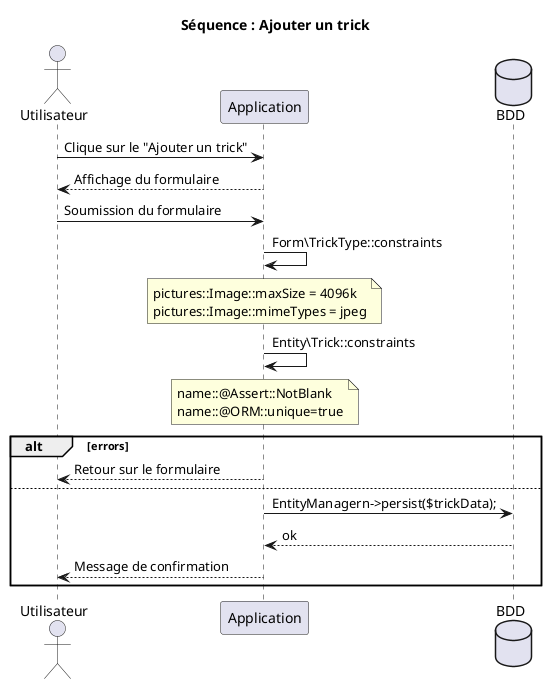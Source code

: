 @startuml
title Séquence : Ajouter un trick
actor Utilisateur
participant Application
database BDD
Utilisateur -> Application : Clique sur le "Ajouter un trick"
Application --> Utilisateur : Affichage du formulaire
Utilisateur -> Application : Soumission du formulaire
Application -> Application : Form\TrickType::constraints
note over Application
pictures::Image::maxSize = 4096k
pictures::Image::mimeTypes = jpeg
end note
Application -> Application : Entity\Trick::constraints
note over Application
name::@Assert::NotBlank
name::@ORM::unique=true
end note
alt errors
Application --> Utilisateur : Retour sur le formulaire
else
Application -> BDD : EntityManagern->persist($trickData);
BDD --> Application : ok
Application --> Utilisateur : Message de confirmation
end
@enduml